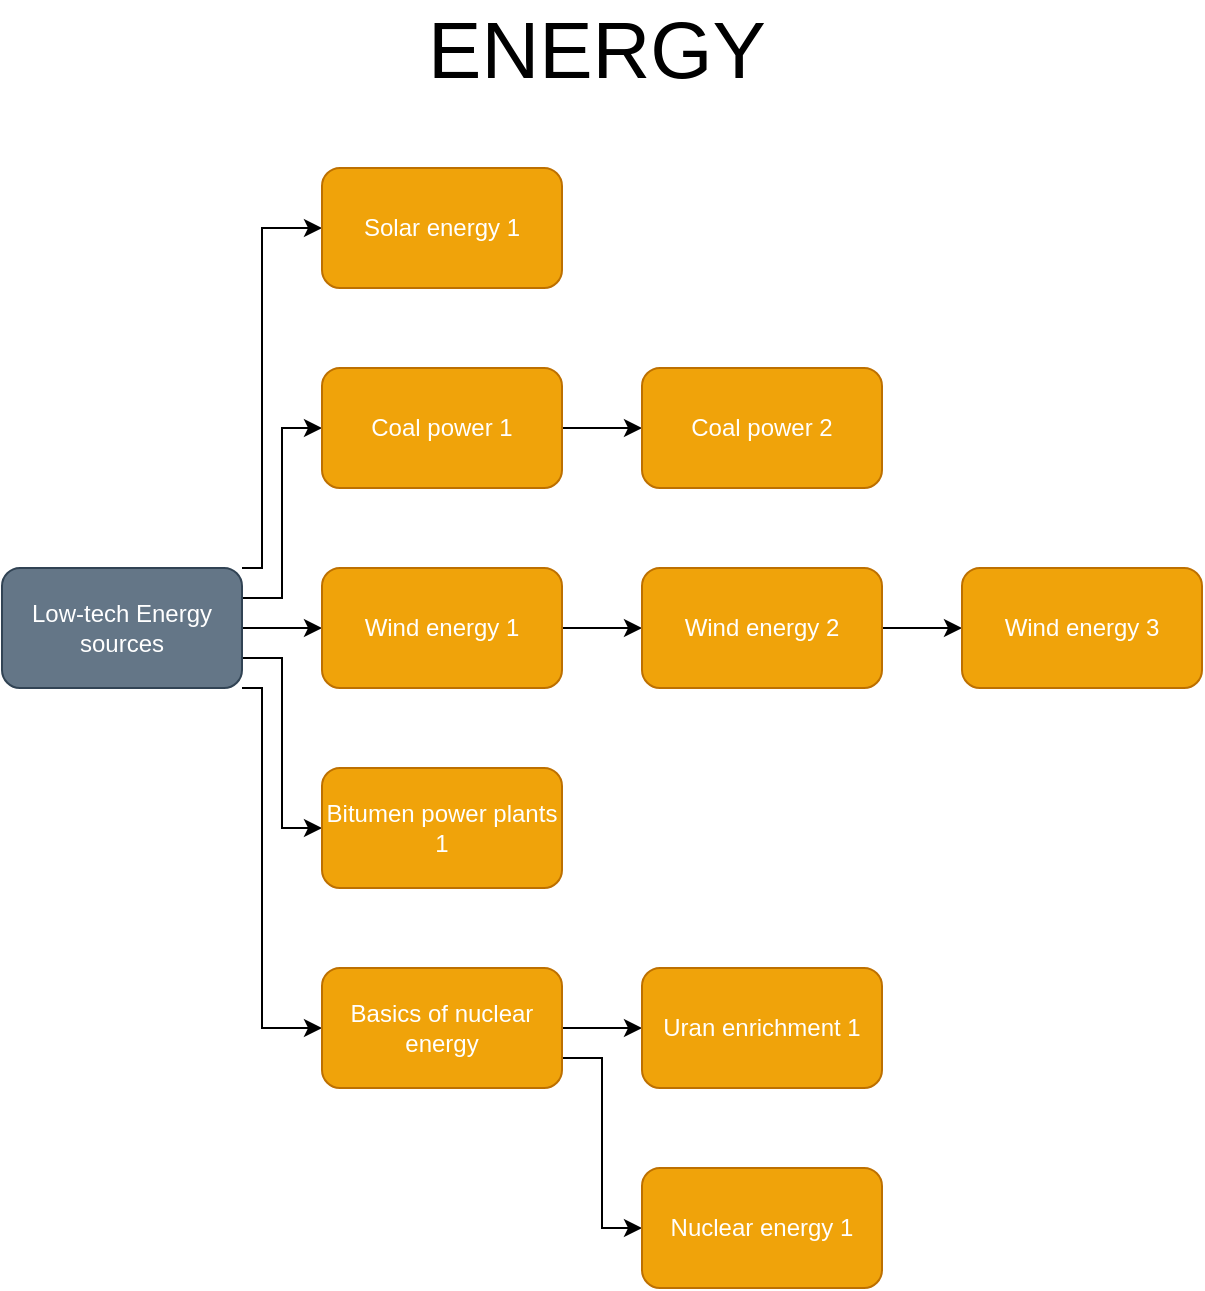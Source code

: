 <mxfile version="12.9.14" type="device"><diagram id="3EJnTb3yLJXj1VfWWIKa" name="Page-1"><mxGraphModel dx="1038" dy="-525" grid="1" gridSize="10" guides="1" tooltips="1" connect="1" arrows="1" fold="1" page="1" pageScale="1" pageWidth="850" pageHeight="1100" math="0" shadow="0"><root><mxCell id="0"/><mxCell id="1" parent="0"/><mxCell id="E8O3EFQqtyx3n2E9eVDB-1" style="edgeStyle=orthogonalEdgeStyle;rounded=0;orthogonalLoop=1;jettySize=auto;html=1;exitX=1;exitY=0.25;exitDx=0;exitDy=0;entryX=0;entryY=0.5;entryDx=0;entryDy=0;" parent="1" source="E8O3EFQqtyx3n2E9eVDB-5" target="E8O3EFQqtyx3n2E9eVDB-7" edge="1"><mxGeometry relative="1" as="geometry"/></mxCell><mxCell id="E8O3EFQqtyx3n2E9eVDB-2" style="edgeStyle=orthogonalEdgeStyle;rounded=0;orthogonalLoop=1;jettySize=auto;html=1;exitX=1;exitY=0.5;exitDx=0;exitDy=0;entryX=0;entryY=0.5;entryDx=0;entryDy=0;" parent="1" source="E8O3EFQqtyx3n2E9eVDB-5" target="E8O3EFQqtyx3n2E9eVDB-10" edge="1"><mxGeometry relative="1" as="geometry"/></mxCell><mxCell id="E8O3EFQqtyx3n2E9eVDB-3" style="edgeStyle=orthogonalEdgeStyle;rounded=0;orthogonalLoop=1;jettySize=auto;html=1;exitX=1;exitY=0.75;exitDx=0;exitDy=0;entryX=0;entryY=0.5;entryDx=0;entryDy=0;" parent="1" source="E8O3EFQqtyx3n2E9eVDB-5" target="E8O3EFQqtyx3n2E9eVDB-14" edge="1"><mxGeometry relative="1" as="geometry"/></mxCell><mxCell id="E8O3EFQqtyx3n2E9eVDB-4" style="edgeStyle=orthogonalEdgeStyle;rounded=0;orthogonalLoop=1;jettySize=auto;html=1;exitX=1;exitY=1;exitDx=0;exitDy=0;entryX=0;entryY=0.5;entryDx=0;entryDy=0;" parent="1" source="E8O3EFQqtyx3n2E9eVDB-5" target="E8O3EFQqtyx3n2E9eVDB-17" edge="1"><mxGeometry relative="1" as="geometry"><Array as="points"><mxPoint x="170" y="1460"/><mxPoint x="170" y="1630"/></Array></mxGeometry></mxCell><mxCell id="E8O3EFQqtyx3n2E9eVDB-21" style="edgeStyle=orthogonalEdgeStyle;rounded=0;orthogonalLoop=1;jettySize=auto;html=1;exitX=1;exitY=0;exitDx=0;exitDy=0;entryX=0;entryY=0.5;entryDx=0;entryDy=0;" parent="1" source="E8O3EFQqtyx3n2E9eVDB-5" target="E8O3EFQqtyx3n2E9eVDB-20" edge="1"><mxGeometry relative="1" as="geometry"><Array as="points"><mxPoint x="170" y="1400"/><mxPoint x="170" y="1230"/></Array></mxGeometry></mxCell><mxCell id="E8O3EFQqtyx3n2E9eVDB-5" value="Low-tech Energy sources" style="rounded=1;whiteSpace=wrap;html=1;fillColor=#647687;strokeColor=#314354;fontColor=#ffffff;" parent="1" vertex="1"><mxGeometry x="40" y="1400" width="120" height="60" as="geometry"/></mxCell><mxCell id="E8O3EFQqtyx3n2E9eVDB-6" style="edgeStyle=orthogonalEdgeStyle;rounded=0;orthogonalLoop=1;jettySize=auto;html=1;exitX=1;exitY=0.5;exitDx=0;exitDy=0;entryX=0;entryY=0.5;entryDx=0;entryDy=0;" parent="1" source="E8O3EFQqtyx3n2E9eVDB-7" target="E8O3EFQqtyx3n2E9eVDB-8" edge="1"><mxGeometry relative="1" as="geometry"/></mxCell><mxCell id="E8O3EFQqtyx3n2E9eVDB-7" value="Coal power 1" style="rounded=1;whiteSpace=wrap;html=1;fillColor=#f0a30a;strokeColor=#BD7000;fontColor=#ffffff;" parent="1" vertex="1"><mxGeometry x="200" y="1300" width="120" height="60" as="geometry"/></mxCell><mxCell id="E8O3EFQqtyx3n2E9eVDB-8" value="Coal power 2" style="rounded=1;whiteSpace=wrap;html=1;fillColor=#f0a30a;strokeColor=#BD7000;fontColor=#ffffff;" parent="1" vertex="1"><mxGeometry x="360" y="1300" width="120" height="60" as="geometry"/></mxCell><mxCell id="E8O3EFQqtyx3n2E9eVDB-9" style="edgeStyle=orthogonalEdgeStyle;rounded=0;orthogonalLoop=1;jettySize=auto;html=1;exitX=1;exitY=0.5;exitDx=0;exitDy=0;entryX=0;entryY=0.5;entryDx=0;entryDy=0;" parent="1" source="E8O3EFQqtyx3n2E9eVDB-10" target="E8O3EFQqtyx3n2E9eVDB-12" edge="1"><mxGeometry relative="1" as="geometry"/></mxCell><mxCell id="E8O3EFQqtyx3n2E9eVDB-10" value="Wind energy 1" style="rounded=1;whiteSpace=wrap;html=1;fillColor=#f0a30a;strokeColor=#BD7000;fontColor=#ffffff;" parent="1" vertex="1"><mxGeometry x="200" y="1400" width="120" height="60" as="geometry"/></mxCell><mxCell id="E8O3EFQqtyx3n2E9eVDB-11" style="edgeStyle=orthogonalEdgeStyle;rounded=0;orthogonalLoop=1;jettySize=auto;html=1;exitX=1;exitY=0.5;exitDx=0;exitDy=0;" parent="1" source="E8O3EFQqtyx3n2E9eVDB-12" target="E8O3EFQqtyx3n2E9eVDB-13" edge="1"><mxGeometry relative="1" as="geometry"/></mxCell><mxCell id="E8O3EFQqtyx3n2E9eVDB-12" value="Wind energy 2" style="rounded=1;whiteSpace=wrap;html=1;fillColor=#f0a30a;strokeColor=#BD7000;fontColor=#ffffff;" parent="1" vertex="1"><mxGeometry x="360" y="1400" width="120" height="60" as="geometry"/></mxCell><mxCell id="E8O3EFQqtyx3n2E9eVDB-13" value="Wind energy 3" style="rounded=1;whiteSpace=wrap;html=1;fillColor=#f0a30a;strokeColor=#BD7000;fontColor=#ffffff;" parent="1" vertex="1"><mxGeometry x="520" y="1400" width="120" height="60" as="geometry"/></mxCell><mxCell id="E8O3EFQqtyx3n2E9eVDB-14" value="Bitumen power plants 1" style="rounded=1;whiteSpace=wrap;html=1;fillColor=#f0a30a;strokeColor=#BD7000;fontColor=#ffffff;" parent="1" vertex="1"><mxGeometry x="200" y="1500" width="120" height="60" as="geometry"/></mxCell><mxCell id="E8O3EFQqtyx3n2E9eVDB-15" style="edgeStyle=orthogonalEdgeStyle;rounded=0;orthogonalLoop=1;jettySize=auto;html=1;exitX=1;exitY=0.5;exitDx=0;exitDy=0;entryX=0;entryY=0.5;entryDx=0;entryDy=0;" parent="1" source="E8O3EFQqtyx3n2E9eVDB-17" target="E8O3EFQqtyx3n2E9eVDB-18" edge="1"><mxGeometry relative="1" as="geometry"/></mxCell><mxCell id="E8O3EFQqtyx3n2E9eVDB-16" style="edgeStyle=orthogonalEdgeStyle;rounded=0;orthogonalLoop=1;jettySize=auto;html=1;exitX=1;exitY=0.75;exitDx=0;exitDy=0;entryX=0;entryY=0.5;entryDx=0;entryDy=0;" parent="1" source="E8O3EFQqtyx3n2E9eVDB-17" target="E8O3EFQqtyx3n2E9eVDB-19" edge="1"><mxGeometry relative="1" as="geometry"/></mxCell><mxCell id="E8O3EFQqtyx3n2E9eVDB-17" value="Basics of nuclear energy" style="rounded=1;whiteSpace=wrap;html=1;fillColor=#f0a30a;strokeColor=#BD7000;fontColor=#ffffff;" parent="1" vertex="1"><mxGeometry x="200" y="1600" width="120" height="60" as="geometry"/></mxCell><mxCell id="E8O3EFQqtyx3n2E9eVDB-18" value="Uran enrichment 1" style="rounded=1;whiteSpace=wrap;html=1;fillColor=#f0a30a;strokeColor=#BD7000;fontColor=#ffffff;" parent="1" vertex="1"><mxGeometry x="360" y="1600" width="120" height="60" as="geometry"/></mxCell><mxCell id="E8O3EFQqtyx3n2E9eVDB-19" value="Nuclear energy 1" style="rounded=1;whiteSpace=wrap;html=1;fillColor=#f0a30a;strokeColor=#BD7000;fontColor=#ffffff;" parent="1" vertex="1"><mxGeometry x="360" y="1700" width="120" height="60" as="geometry"/></mxCell><mxCell id="E8O3EFQqtyx3n2E9eVDB-20" value="Solar energy 1" style="rounded=1;whiteSpace=wrap;html=1;fillColor=#f0a30a;strokeColor=#BD7000;fontColor=#ffffff;" parent="1" vertex="1"><mxGeometry x="200" y="1200" width="120" height="60" as="geometry"/></mxCell><mxCell id="8XZcU3HrpfDBVd-42FAt-1" value="&lt;font style=&quot;font-size: 40px&quot;&gt;ENERGY&lt;/font&gt;" style="text;html=1;strokeColor=none;fillColor=none;align=center;verticalAlign=middle;whiteSpace=wrap;rounded=0;" vertex="1" parent="1"><mxGeometry x="270" y="1120" width="135" height="40" as="geometry"/></mxCell></root></mxGraphModel></diagram></mxfile>
